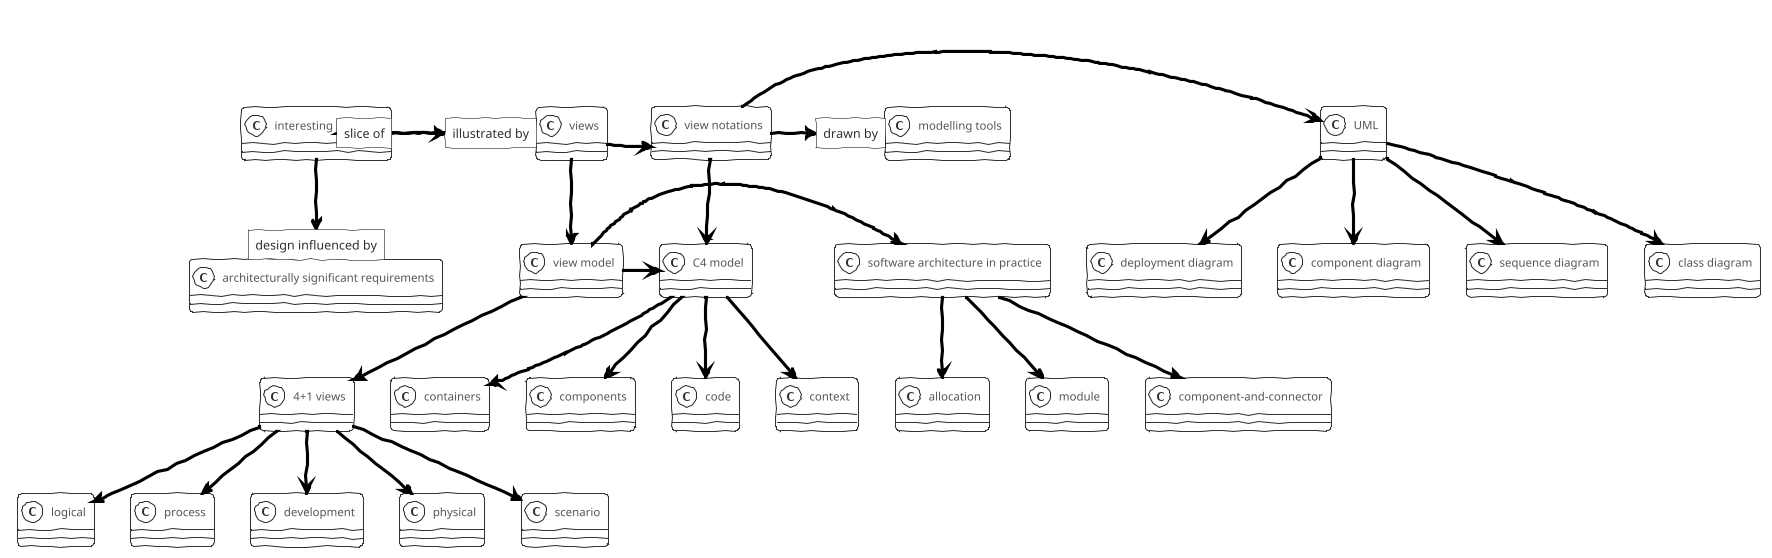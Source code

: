 @startuml view-concept
!theme sketchy-outline
skinparam shadowing false
skinparam NodeBorderColor black
skinparam ArrowColor black
skinparam NodeBackgroundColor transparent
skinparam NodeFontColor black


"interesting software" -> [illustrated by] "views"
"views" -> [slice of] "interesting software"
"views" --> "view model"
"view model" --> "4+1 views"
"4+1 views" --> "logical"
"4+1 views" --> "process"
"4+1 views" --> "development"
"4+1 views" --> "physical"
"4+1 views" --> "scenario"
"view model" -> "software architecture in practice"
"software architecture in practice" --> "module"
"software architecture in practice" --> "component-and-connector"
"software architecture in practice" --> "allocation"
"view model" -> "C4 model"

"views" -> "view notations"
"view notations" -> "UML"
"UML" --> "deployment diagram"
"UML" --> "component diagram"
"UML" --> "sequence diagram"
"UML" --> "class diagram"

"view notations" --> "C4 model"

"C4 model" --> "context"
"C4 model" --> "containers"
"C4 model" --> "components"
"C4 model" --> "code"

"view notations" -> [drawn by] "modelling tools"

"interesting software" --> [design influenced by] "architecturally significant requirements"
@enduml
